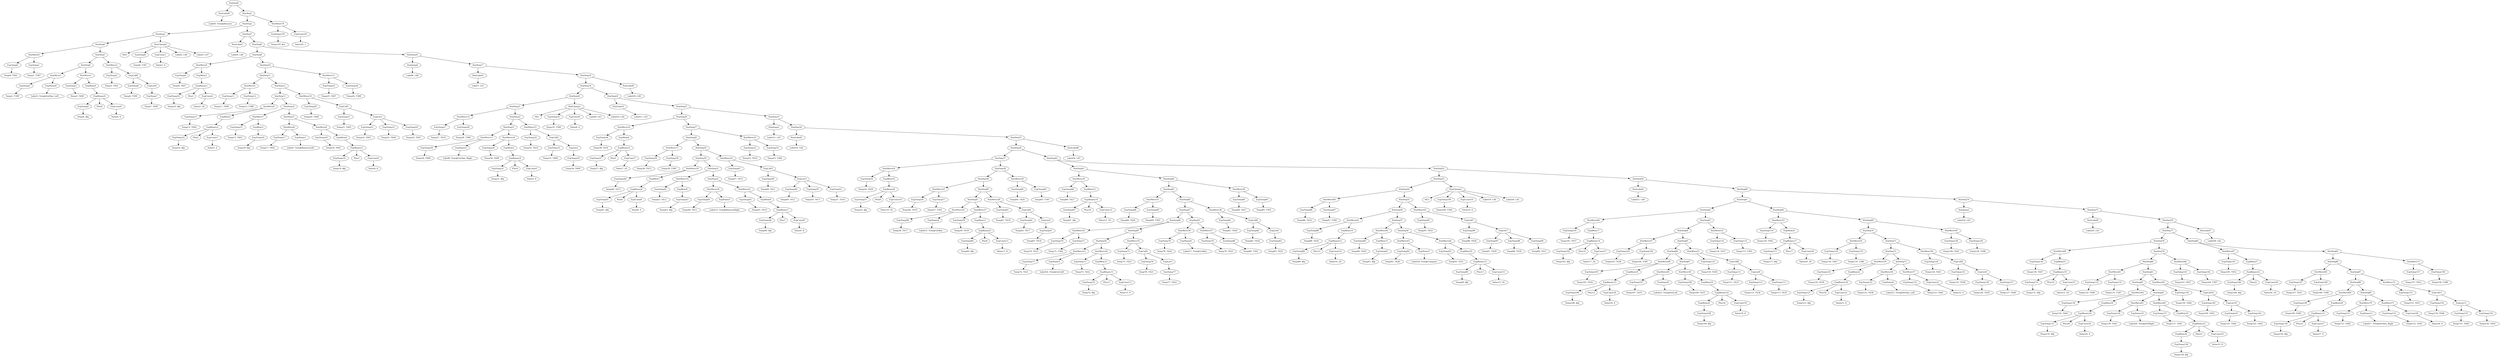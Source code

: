 digraph {
	ordering = out;
	ExpConst29 -> "Value29: 1";
	ExpTemp159 -> "Temp159: $rv";
	StatSeq1 -> StatSeq2;
	StatSeq1 -> StatMove74;
	StatLabel8 -> "Label29: L45";
	StatSeq76 -> StatSeq77;
	StatSeq76 -> StatLabel7;
	ExpTemp158 -> "Temp158: T398";
	ExpTemp157 -> "Temp157: T452";
	StatSeq85 -> StatSeq86;
	StatSeq85 -> StatMove73;
	ExpTemp156 -> "Temp156: T450";
	ExpList11 -> ExpTemp155;
	ExpList11 -> ExpTemp156;
	ExpCall11 -> ExpTemp154;
	ExpCall11 -> ExpList11;
	StatMove72 -> ExpTemp153;
	StatMove72 -> ExpCall11;
	ExpTemp153 -> "Temp153: T451";
	StatSeq87 -> StatSeq88;
	StatSeq87 -> StatMove72;
	StatSeq89 -> StatMove70;
	StatSeq89 -> StatMove71;
	StatMove70 -> ExpTemp151;
	StatMove70 -> ExpName11;
	StatSeq88 -> StatMove69;
	StatSeq88 -> StatSeq89;
	ExpMem28 -> ExpBinary23;
	ExpConst27 -> "Value27: 4";
	ExpBinary23 -> ExpTemp150;
	ExpBinary23 -> Plus23;
	ExpBinary23 -> ExpConst27;
	ExpTemp150 -> "Temp150: $fp";
	StatSeq86 -> StatMove68;
	StatSeq86 -> StatSeq87;
	ExpTemp147 -> "Temp147: T451";
	StatSeq84 -> StatMove67;
	StatSeq84 -> StatSeq85;
	ExpMem27 -> ExpBinary22;
	ExpConst26 -> "Value26: 24";
	ExpBinary22 -> ExpTemp146;
	ExpBinary22 -> Plus22;
	ExpBinary22 -> ExpConst26;
	StatMove67 -> ExpTemp145;
	StatMove67 -> ExpMem27;
	ExpTemp145 -> "Temp145: T452";
	StatSeq77 -> StatSeq78;
	StatSeq77 -> StatSeq84;
	ExpTemp144 -> "Temp144: T397";
	ExpTemp143 -> "Temp143: T447";
	StatSeq79 -> StatSeq80;
	StatSeq79 -> StatMove66;
	ExpConst12 -> "Value12: 16";
	StatSeq36 -> StatSeq37;
	StatSeq36 -> StatSeq42;
	StatMove26 -> ExpTemp58;
	StatMove26 -> ExpName4;
	StatSeq72 -> StatMove55;
	StatSeq72 -> StatSeq73;
	ExpTemp64 -> "Temp64: T420";
	ExpTemp63 -> "Temp63: T418";
	ExpTemp61 -> "Temp61: T419";
	ExpTemp0 -> "Temp0: T401";
	StatMove19 -> ExpTemp42;
	StatMove19 -> ExpMem8;
	StatSeq41 -> StatMove26;
	StatSeq41 -> StatMove27;
	StatMove74 -> ExpTemp159;
	StatMove74 -> ExpConst29;
	ExpTemp57 -> "Temp57: T391";
	StatSeq55 -> StatSeq56;
	StatSeq55 -> StatMove45;
	ExpTemp40 -> "Temp40: T413";
	ExpBinary3 -> ExpTemp19;
	ExpBinary3 -> Plus3;
	ExpBinary3 -> ExpConst4;
	ExpTemp140 -> "Temp140: T443";
	ExpTemp56 -> "Temp56: T419";
	ExpBinary8 -> ExpTemp55;
	ExpBinary8 -> Plus8;
	ExpBinary8 -> ExpConst10;
	ExpName4 -> "Label15: Tree@GetKey";
	StatSeq26 -> StatMove16;
	StatSeq26 -> StatSeq27;
	ExpConst5 -> "Value5: 8";
	ExpTemp55 -> "Temp55: $fp";
	ExpBinary21 -> ExpMem26;
	ExpBinary21 -> Plus21;
	ExpBinary21 -> ExpConst25;
	StatSeq29 -> StatSeq30;
	StatSeq29 -> StatMove22;
	ExpConst20 -> "Value20: 24";
	ExpBinary9 -> ExpTemp60;
	ExpBinary9 -> Plus9;
	ExpBinary9 -> ExpConst11;
	ExpBinary7 -> ExpTemp46;
	ExpBinary7 -> Plus7;
	ExpBinary7 -> ExpConst9;
	ExpBinary5 -> ExpTemp37;
	ExpBinary5 -> Plus5;
	ExpBinary5 -> ExpConst7;
	ExpTemp60 -> "Temp60: $fp";
	ExpName11 -> "Label27: Tree@SetHas_Right";
	ExpTemp46 -> "Temp46: $fp";
	ExpMem7 -> ExpBinary6;
	ExpConst13 -> "Value13: 4";
	StatMove21 -> ExpTemp45;
	StatMove21 -> ExpMem9;
	StatMove20 -> ExpTemp44;
	StatMove20 -> ExpName3;
	ExpMem8 -> ExpTemp43;
	ExpList6 -> ExpTemp83;
	StatSeq6 -> StatMove1;
	StatSeq6 -> StatMove2;
	StatMove25 -> ExpTemp56;
	StatMove25 -> ExpTemp57;
	StatMove48 -> ExpTemp105;
	StatMove48 -> ExpMem18;
	ExpTemp112 -> "Temp112: T434";
	StatMove18 -> ExpTemp40;
	StatMove18 -> ExpMem7;
	StatSeq63 -> StatSeq64;
	StatSeq63 -> StatMove52;
	ExpTemp67 -> "Temp67: $fp";
	StatSeq34 -> StatLabel4;
	StatSeq34 -> StatSeq35;
	StatSeq65 -> StatSeq66;
	StatSeq65 -> StatMove51;
	ExpTemp128 -> "Temp128: T442";
	StatSeq28 -> StatMove17;
	StatSeq28 -> StatSeq29;
	ExpName6 -> "Label17: Tree@GetKey";
	ExpConst16 -> "Value16: 0";
	StatMove28 -> ExpTemp61;
	StatMove28 -> ExpCall4;
	ExpTemp78 -> "Temp78: T424";
	ExpTemp38 -> "Temp38: T415";
	ExpTemp69 -> "Temp69: T393";
	ExpTemp49 -> "Temp49: T412";
	ExpTemp36 -> "Temp36: T416";
	StatSeq4 -> StatMove0;
	StatSeq4 -> StatSeq5;
	ExpMem0 -> ExpBinary0;
	ExpTemp50 -> "Temp50: T413";
	StatMove69 -> ExpTemp149;
	StatMove69 -> ExpMem28;
	StatSeq25 -> StatSeq26;
	StatSeq25 -> StatSeq33;
	StatSeq24 -> StatLabel3;
	StatSeq24 -> StatSeq25;
	StatSeq19 -> StatSeq20;
	StatSeq19 -> StatSeq24;
	StatSeq22 -> StatSeq23;
	StatSeq22 -> StatMove15;
	ExpTemp126 -> "Temp126: T439";
	StatCJump1 -> NE1;
	StatCJump1 -> ExpTemp35;
	StatCJump1 -> ExpConst6;
	StatCJump1 -> "Label9: L43";
	StatCJump1 -> "Label10: L44";
	ExpTemp34 -> "Temp34: T409";
	ExpCall2 -> ExpTemp33;
	ExpCall2 -> ExpList2;
	ExpTemp17 -> "Temp17: T402";
	StatMove3 -> ExpTemp5;
	StatMove3 -> ExpCall0;
	ExpBinary2 -> ExpTemp14;
	ExpBinary2 -> Plus2;
	ExpBinary2 -> ExpConst3;
	ExpMem16 -> ExpBinary13;
	ExpMem5 -> ExpBinary4;
	StatSeq44 -> StatSeq45;
	StatSeq44 -> StatMove39;
	ExpMem22 -> ExpBinary18;
	StatMove22 -> ExpTemp47;
	StatMove22 -> ExpCall3;
	ExpBinary12 -> ExpTemp89;
	ExpBinary12 -> Plus12;
	ExpBinary12 -> ExpConst14;
	ExpTemp135 -> "Temp135: $fp";
	ExpTemp3 -> "Temp3: T400";
	ExpMem6 -> ExpBinary5;
	StatSeq37 -> StatMove24;
	StatSeq37 -> StatSeq38;
	ExpBinary18 -> ExpTemp121;
	ExpBinary18 -> Plus18;
	ExpBinary18 -> ExpConst21;
	ExpTemp13 -> "Temp13: T404";
	ExpMem1 -> ExpBinary1;
	StatMove15 -> ExpTemp32;
	StatMove15 -> ExpCall2;
	ExpTemp72 -> "Temp72: T421";
	ExpBinary1 -> ExpTemp10;
	ExpBinary1 -> Plus1;
	ExpBinary1 -> ExpConst2;
	StatMove40 -> ExpTemp86;
	StatMove40 -> ExpTemp87;
	StatSeq2 -> StatSeq3;
	StatSeq2 -> StatSeq7;
	ExpTemp66 -> "Temp66: T427";
	StatLabel4 -> "Label14: L44";
	StatSeq35 -> StatSeq36;
	StatSeq35 -> StatLabel8;
	StatSeq23 -> StatMove13;
	StatSeq23 -> StatMove14;
	StatSeq3 -> StatSeq4;
	StatSeq3 -> StatCJump0;
	StatSeq15 -> StatMove8;
	StatSeq15 -> StatMove9;
	StatSeq33 -> StatJump1;
	StatSeq33 -> StatSeq34;
	ExpTemp62 -> "Temp62: T417";
	ExpList0 -> ExpTemp7;
	ExpConst22 -> "Value22: 0";
	StatMove34 -> ExpTemp73;
	StatMove34 -> ExpMem13;
	ExpTemp129 -> "Temp129: T396";
	StatSeq32 -> StatMove20;
	StatSeq32 -> StatMove21;
	ExpTemp28 -> "Temp28: T389";
	StatSeq64 -> StatMove47;
	StatSeq64 -> StatSeq65;
	ExpTemp58 -> "Temp58: T417";
	ExpTemp97 -> "Temp97: T429";
	ExpBinary20 -> ExpTemp135;
	ExpBinary20 -> Plus20;
	ExpBinary20 -> ExpConst24;
	ExpMem10 -> ExpBinary8;
	StatMove73 -> ExpTemp157;
	StatMove73 -> ExpTemp158;
	StatJump2 -> "Label24: L42";
	ExpTemp2 -> "Temp2: T399";
	StatMove2 -> ExpTemp3;
	StatMove2 -> ExpMem0;
	ExpName2 -> "Label8: Tree@GetHas_Right";
	StatMove17 -> ExpTemp38;
	StatMove17 -> ExpTemp39;
	ExpConst2 -> "Value2: 24";
	StatSeq8 -> StatSeq9;
	StatSeq8 -> StatSeq16;
	ExpTemp43 -> "Temp43: $fp";
	ExpTemp7 -> "Temp7: T400";
	ExpList7 -> ExpTemp97;
	ExpList7 -> ExpTemp98;
	ExpList7 -> ExpTemp99;
	StatMove7 -> ExpTemp15;
	StatMove7 -> ExpMem3;
	ExpTemp4 -> "Temp4: $fp";
	StatSeq12 -> StatSeq13;
	StatSeq12 -> StatMove10;
	ExpBinary10 -> ExpTemp67;
	ExpBinary10 -> Plus10;
	ExpBinary10 -> ExpConst12;
	StatMove30 -> ExpTemp66;
	StatMove30 -> ExpMem12;
	StatMove50 -> ExpTemp108;
	StatMove50 -> ExpMem19;
	StatSeq20 -> StatSeq21;
	StatSeq20 -> StatCJump1;
	ExpBinary15 -> ExpTemp106;
	ExpBinary15 -> Plus15;
	ExpBinary15 -> ExpConst18;
	StatSeq11 -> StatMove5;
	StatSeq11 -> StatSeq12;
	ExpMem2 -> ExpBinary2;
	StatSeq42 -> StatSeq43;
	StatSeq42 -> StatSeq52;
	StatSeq9 -> StatMove4;
	StatSeq9 -> StatSeq10;
	ExpCall0 -> ExpTemp6;
	ExpCall0 -> ExpList0;
	ExpMem11 -> ExpBinary9;
	StatMove14 -> ExpTemp30;
	StatMove14 -> ExpMem5;
	ExpName8 -> "Label22: Tree@SetLeft";
	StatJump1 -> "Label13: L45";
	ExpTemp47 -> "Temp47: T415";
	ExpList4 -> ExpTemp63;
	ExpTemp27 -> "Temp27: T410";
	ExpTemp89 -> "Temp89: $fp";
	ExpTemp35 -> "Temp35: T389";
	ExpTemp12 -> "Temp12: T388";
	ExpTemp33 -> "Temp33: T408";
	ExpTemp100 -> "Temp100: T394";
	ExpBinary0 -> ExpTemp4;
	ExpBinary0 -> Plus0;
	ExpBinary0 -> ExpConst0;
	ExpTemp8 -> "Temp8: T387";
	ExpConst11 -> "Value11: 8";
	ExpTemp80 -> "Temp80: T392";
	StatMove54 -> ExpTemp118;
	StatMove54 -> ExpTemp119;
	ExpTemp18 -> "Temp18: T405";
	ExpTemp109 -> "Temp109: $fp";
	ExpConst7 -> "Value7: 24";
	ExpTemp21 -> "Temp21: T402";
	ExpTemp42 -> "Temp42: T412";
	ExpTemp31 -> "Temp31: $fp";
	ExpTemp24 -> "Temp24: T405";
	StatSeq27 -> StatSeq28;
	StatSeq27 -> StatMove23;
	ExpList5 -> ExpTemp77;
	ExpList9 -> ExpTemp126;
	ExpList9 -> ExpTemp127;
	StatSeq5 -> StatSeq6;
	StatSeq5 -> StatMove3;
	StatSeq30 -> StatMove18;
	StatSeq30 -> StatSeq31;
	StatLabel0 -> "Label0: Tree@Remove";
	ExpTemp74 -> "Temp74: $fp";
	StatMove45 -> ExpTemp95;
	StatMove45 -> ExpCall7;
	StatSeq67 -> StatMove49;
	StatSeq67 -> StatMove50;
	ExpConst24 -> "Value24: 4";
	ExpTemp19 -> "Temp19: $fp";
	StatSeq17 -> StatLabel2;
	StatSeq17 -> StatSeq18;
	ExpTemp14 -> "Temp14: $fp";
	ExpTemp76 -> "Temp76: T421";
	StatLabel6 -> "Label25: L41";
	ExpTemp65 -> "Temp65: T391";
	StatMove29 -> ExpTemp64;
	StatMove29 -> ExpTemp65;
	ExpBinary4 -> ExpTemp31;
	ExpBinary4 -> Plus4;
	ExpBinary4 -> ExpConst5;
	ExpTemp1 -> "Temp1: T387";
	StatMove55 -> ExpTemp120;
	StatMove55 -> ExpMem22;
	StatSeq0 -> StatLabel0;
	StatSeq0 -> StatSeq1;
	StatSeq31 -> StatMove19;
	StatSeq31 -> StatSeq32;
	ExpTemp11 -> "Temp11: T406";
	ExpList2 -> ExpTemp34;
	StatSeq69 -> StatSeq70;
	StatSeq69 -> StatMove59;
	ExpConst21 -> "Value21: 4";
	ExpTemp22 -> "Temp22: T403";
	StatMove27 -> ExpTemp59;
	StatMove27 -> ExpMem11;
	ExpTemp99 -> "Temp99: T431";
	StatMove12 -> ExpTemp27;
	StatMove12 -> ExpTemp28;
	ExpTemp15 -> "Temp15: T403";
	StatMove62 -> ExpTemp134;
	StatMove62 -> ExpMem24;
	StatSeq14 -> StatMove7;
	StatSeq14 -> StatSeq15;
	ExpName3 -> "Label12: Tree@RemoveRight";
	ExpMem13 -> ExpBinary11;
	ExpName1 -> "Label5: Tree@RemoveLeft";
	ExpTemp16 -> "Temp16: $fp";
	StatSeq52 -> StatSeq53;
	StatSeq52 -> StatSeq59;
	StatMove65 -> ExpTemp139;
	StatMove65 -> ExpCall10;
	StatMove8 -> ExpTemp17;
	StatMove8 -> ExpName1;
	StatSeq13 -> StatMove6;
	StatSeq13 -> StatSeq14;
	ExpTemp45 -> "Temp45: T414";
	ExpTemp114 -> "Temp114: T437";
	ExpTemp48 -> "Temp48: T411";
	StatMove9 -> ExpTemp18;
	StatMove9 -> ExpMem4;
	ExpConst1 -> "Value1: 0";
	StatMove4 -> ExpTemp9;
	StatMove4 -> ExpMem1;
	ExpConst4 -> "Value4: 8";
	ExpMem4 -> ExpBinary3;
	StatSeq21 -> StatMove12;
	StatSeq21 -> StatSeq22;
	ExpConst10 -> "Value10: 20";
	ExpTemp32 -> "Temp32: T410";
	StatMove71 -> ExpTemp152;
	StatMove71 -> ExpConst28;
	ExpConst8 -> "Value8: 4";
	ExpName0 -> "Label1: Tree@GetHas_Left";
	ExpTemp139 -> "Temp139: T446";
	ExpTemp77 -> "Temp77: T422";
	ExpMem19 -> ExpBinary16;
	ExpTemp44 -> "Temp44: T411";
	StatMove11 -> ExpTemp25;
	StatMove11 -> ExpTemp26;
	StatJump0 -> "Label6: L48";
	ExpTemp111 -> "Temp111: T433";
	ExpTemp25 -> "Temp25: T407";
	StatSeq40 -> StatSeq41;
	StatSeq40 -> StatMove28;
	ExpTemp41 -> "Temp41: $fp";
	StatMove39 -> ExpTemp84;
	StatMove39 -> ExpTemp85;
	ExpTemp93 -> "Temp93: T431";
	ExpTemp26 -> "Temp26: T388";
	StatSeq7 -> StatLabel1;
	StatSeq7 -> StatSeq8;
	ExpTemp20 -> "Temp20: T406";
	ExpTemp81 -> "Temp81: T426";
	ExpConst9 -> "Value9: 8";
	ExpConst3 -> "Value3: 4";
	StatSeq16 -> StatJump0;
	StatSeq16 -> StatSeq17;
	ExpConst14 -> "Value14: 20";
	ExpTemp120 -> "Temp120: T439";
	StatMove5 -> ExpTemp11;
	StatMove5 -> ExpTemp12;
	StatLabel2 -> "Label7: L47";
	StatSeq10 -> StatSeq11;
	StatSeq10 -> StatMove11;
	ExpTemp130 -> "Temp130: T447";
	StatMove13 -> ExpTemp29;
	StatMove13 -> ExpName2;
	ExpMem12 -> ExpBinary10;
	StatSeq80 -> StatMove61;
	StatSeq80 -> StatSeq81;
	StatSeq43 -> StatMove30;
	StatSeq43 -> StatSeq44;
	StatMove36 -> ExpTemp78;
	StatMove36 -> ExpName6;
	ExpList3 -> ExpTemp49;
	ExpList3 -> ExpTemp50;
	ExpList3 -> ExpTemp51;
	ExpTemp68 -> "Temp68: T426";
	StatMove31 -> ExpTemp68;
	StatMove31 -> ExpTemp69;
	ExpTemp70 -> "Temp70: T423";
	ExpTemp71 -> "Temp71: T392";
	StatSeq48 -> StatMove32;
	StatSeq48 -> StatSeq49;
	StatMove33 -> ExpTemp72;
	StatMove33 -> ExpName5;
	ExpName5 -> "Label16: Tree@GetLeft";
	StatMove24 -> ExpTemp54;
	StatMove24 -> ExpMem10;
	ExpTemp106 -> "Temp106: $fp";
	StatSeq83 -> StatMove63;
	StatSeq83 -> StatMove64;
	StatSeq50 -> StatMove33;
	StatSeq50 -> StatMove34;
	StatMove64 -> ExpTemp137;
	StatMove64 -> ExpMem25;
	ExpTemp73 -> "Temp73: T422";
	StatLabel7 -> "Label28: L42";
	ExpTemp94 -> "Temp94: $fp";
	ExpTemp9 -> "Temp9: T407";
	ExpList1 -> ExpTemp22;
	ExpList1 -> ExpTemp23;
	ExpList1 -> ExpTemp24;
	ExpBinary11 -> ExpTemp74;
	ExpBinary11 -> Plus11;
	ExpBinary11 -> ExpConst13;
	ExpTemp125 -> "Temp125: T438";
	StatMove23 -> ExpTemp52;
	StatMove23 -> ExpTemp53;
	StatSeq49 -> StatSeq50;
	StatSeq49 -> StatMove35;
	ExpList8 -> ExpTemp112;
	ExpList8 -> ExpTemp113;
	StatMove35 -> ExpTemp75;
	StatMove35 -> ExpCall5;
	ExpCall5 -> ExpTemp76;
	ExpCall5 -> ExpList5;
	ExpTemp107 -> "Temp107: T433";
	StatSeq47 -> StatSeq48;
	StatSeq47 -> StatSeq51;
	ExpTemp82 -> "Temp82: T424";
	StatSeq51 -> StatMove36;
	StatSeq51 -> StatMove37;
	StatMove41 -> ExpTemp88;
	StatMove41 -> ExpMem14;
	ExpTemp105 -> "Temp105: T434";
	ExpBinary14 -> ExpTemp102;
	ExpBinary14 -> Plus14;
	ExpBinary14 -> ExpConst17;
	ExpTemp79 -> "Temp79: T425";
	ExpTemp86 -> "Temp86: T432";
	StatMove37 -> ExpTemp79;
	StatMove37 -> ExpTemp80;
	ExpTemp121 -> "Temp121: $fp";
	ExpCall6 -> ExpTemp82;
	ExpCall6 -> ExpList6;
	ExpTemp83 -> "Temp83: T425";
	ExpTemp84 -> "Temp84: T427";
	ExpTemp85 -> "Temp85: T393";
	ExpConst0 -> "Value0: 8";
	StatSeq54 -> StatMove40;
	StatSeq54 -> StatSeq55;
	ExpConst15 -> "Value15: 16";
	ExpTemp88 -> "Temp88: T430";
	ExpCall9 -> ExpTemp125;
	ExpCall9 -> ExpList9;
	StatSeq56 -> StatMove41;
	StatSeq56 -> StatSeq57;
	ExpTemp103 -> "Temp103: T436";
	ExpTemp90 -> "Temp90: T429";
	StatMove42 -> ExpTemp90;
	StatMove42 -> ExpMem15;
	StatMove66 -> ExpTemp143;
	StatMove66 -> ExpTemp144;
	ExpTemp91 -> "Temp91: $fp";
	ExpTemp154 -> "Temp154: T448";
	ExpTemp104 -> "Temp104: T395";
	ExpMem15 -> ExpTemp91;
	ExpCall3 -> ExpTemp48;
	ExpCall3 -> ExpList3;
	StatSeq57 -> StatMove42;
	StatSeq57 -> StatSeq58;
	ExpTemp148 -> "Temp148: T398";
	ExpTemp92 -> "Temp92: T428";
	ExpTemp146 -> "Temp146: $fp";
	StatMove43 -> ExpTemp92;
	StatMove43 -> ExpName7;
	ExpName7 -> "Label18: Tree@Compare";
	ExpTemp6 -> "Temp6: T399";
	ExpTemp75 -> "Temp75: T423";
	StatSeq71 -> StatSeq72;
	StatSeq71 -> StatMove58;
	ExpTemp149 -> "Temp149: T449";
	ExpTemp10 -> "Temp10: $fp";
	StatSeq58 -> StatMove43;
	StatSeq58 -> StatMove44;
	ExpTemp87 -> "Temp87: T394";
	ExpTemp116 -> "Temp116: T442";
	ExpTemp52 -> "Temp52: T416";
	ExpTemp37 -> "Temp37: $fp";
	StatMove44 -> ExpTemp93;
	StatMove44 -> ExpMem16;
	ExpBinary13 -> ExpTemp94;
	ExpBinary13 -> Plus13;
	ExpBinary13 -> ExpConst15;
	ExpTemp51 -> "Temp51: T414";
	StatMove38 -> ExpTemp81;
	StatMove38 -> ExpCall6;
	ExpTemp39 -> "Temp39: T390";
	ExpTemp95 -> "Temp95: T432";
	ExpMem25 -> ExpBinary21;
	ExpCall7 -> ExpTemp96;
	ExpCall7 -> ExpList7;
	ExpTemp98 -> "Temp98: T430";
	ExpTemp29 -> "Temp29: T408";
	StatSeq53 -> StatSeq54;
	StatSeq53 -> StatCJump2;
	StatLabel9 -> "Label30: L48";
	ExpTemp59 -> "Temp59: T418";
	StatMove53 -> ExpTemp116;
	StatMove53 -> ExpMem21;
	StatCJump2 -> NE2;
	StatCJump2 -> ExpTemp100;
	StatCJump2 -> ExpConst16;
	StatCJump2 -> "Label19: L40";
	StatCJump2 -> "Label20: L41";
	StatLabel5 -> "Label21: L40";
	StatSeq59 -> StatLabel5;
	StatSeq59 -> StatSeq60;
	StatMove52 -> ExpTemp114;
	StatMove52 -> ExpTemp115;
	ExpTemp101 -> "Temp101: T437";
	ExpConst25 -> "Value25: 8";
	StatMove46 -> ExpTemp101;
	StatMove46 -> ExpMem17;
	ExpConst17 -> "Value17: 24";
	StatSeq61 -> StatSeq62;
	StatSeq61 -> StatSeq68;
	StatMove51 -> ExpTemp110;
	StatMove51 -> ExpCall8;
	ExpCall1 -> ExpTemp21;
	ExpCall1 -> ExpList1;
	ExpMem17 -> ExpBinary14;
	StatSeq62 -> StatMove46;
	StatSeq62 -> StatSeq63;
	StatMove47 -> ExpTemp103;
	StatMove47 -> ExpTemp104;
	ExpConst18 -> "Value18: 4";
	ExpMem18 -> ExpBinary15;
	ExpTemp152 -> "Temp152: T450";
	StatSeq66 -> StatMove48;
	StatSeq66 -> StatSeq67;
	StatLabel3 -> "Label11: L43";
	ExpCall4 -> ExpTemp62;
	ExpCall4 -> ExpList4;
	StatMove49 -> ExpTemp107;
	StatMove49 -> ExpName8;
	ExpTemp108 -> "Temp108: T435";
	ExpTemp155 -> "Temp155: T449";
	ExpMem20 -> ExpTemp109;
	ExpTemp53 -> "Temp53: T390";
	ExpBinary16 -> ExpMem20;
	ExpBinary16 -> Plus16;
	ExpBinary16 -> ExpConst19;
	StatMove0 -> ExpTemp0;
	StatMove0 -> ExpTemp1;
	ExpConst19 -> "Value19: 8";
	ExpTemp110 -> "Temp110: T436";
	StatMove10 -> ExpTemp20;
	StatMove10 -> ExpCall1;
	ExpName9 -> "Label23: Tree@SetHas_Left";
	ExpConst6 -> "Value6: 0";
	ExpTemp54 -> "Temp54: T420";
	ExpCall8 -> ExpTemp111;
	ExpCall8 -> ExpList8;
	ExpTemp113 -> "Temp113: T435";
	ExpTemp115 -> "Temp115: T395";
	ExpMem3 -> ExpTemp16;
	StatSeq39 -> StatMove25;
	StatSeq39 -> StatSeq40;
	ExpTemp117 -> "Temp117: $fp";
	ExpTemp123 -> "Temp123: T440";
	StatMove1 -> ExpTemp2;
	StatMove1 -> ExpName0;
	ExpBinary17 -> ExpTemp117;
	ExpBinary17 -> Plus17;
	ExpBinary17 -> ExpConst20;
	ExpMem21 -> ExpBinary17;
	StatSeq38 -> StatSeq39;
	StatSeq38 -> StatMove29;
	ExpConst23 -> "Value23: 24";
	ExpTemp118 -> "Temp118: T441";
	ExpTemp119 -> "Temp119: T396";
	StatSeq70 -> StatMove54;
	StatSeq70 -> StatSeq71;
	ExpTemp122 -> "Temp122: T438";
	StatMove56 -> ExpTemp122;
	StatMove56 -> ExpName9;
	StatSeq73 -> StatMove56;
	StatSeq73 -> StatMove57;
	StatMove57 -> ExpTemp123;
	StatMove57 -> ExpConst22;
	ExpTemp124 -> "Temp124: T441";
	ExpTemp23 -> "Temp23: T404";
	ExpTemp127 -> "Temp127: T440";
	ExpTemp30 -> "Temp30: T409";
	StatSeq75 -> StatLabel6;
	StatSeq75 -> StatSeq76;
	StatMove59 -> ExpTemp128;
	StatMove59 -> ExpTemp129;
	ExpTemp151 -> "Temp151: T448";
	StatMove16 -> ExpTemp36;
	StatMove16 -> ExpMem6;
	StatSeq60 -> StatSeq61;
	StatSeq60 -> StatSeq74;
	StatSeq74 -> StatJump2;
	StatSeq74 -> StatSeq75;
	StatMove60 -> ExpTemp130;
	StatMove60 -> ExpMem23;
	StatMove6 -> ExpTemp13;
	StatMove6 -> ExpMem2;
	ExpTemp131 -> "Temp131: $fp";
	StatMove63 -> ExpTemp136;
	StatMove63 -> ExpName10;
	ExpBinary19 -> ExpTemp131;
	ExpBinary19 -> Plus19;
	ExpBinary19 -> ExpConst23;
	ExpMem9 -> ExpBinary7;
	ExpMem23 -> ExpBinary19;
	ExpConst28 -> "Value28: 0";
	StatCJump0 -> NE0;
	StatCJump0 -> ExpTemp8;
	StatCJump0 -> ExpConst1;
	StatCJump0 -> "Label2: L46";
	StatCJump0 -> "Label3: L47";
	StatSeq78 -> StatMove60;
	StatSeq78 -> StatSeq79;
	ExpTemp132 -> "Temp132: T446";
	StatMove61 -> ExpTemp132;
	StatMove61 -> ExpTemp133;
	StatMove68 -> ExpTemp147;
	StatMove68 -> ExpTemp148;
	ExpMem24 -> ExpBinary20;
	ExpTemp5 -> "Temp5: T401";
	ExpTemp133 -> "Temp133: T397";
	ExpTemp134 -> "Temp134: T444";
	StatSeq82 -> StatMove62;
	StatSeq82 -> StatSeq83;
	ExpTemp136 -> "Temp136: T443";
	StatSeq18 -> StatSeq19;
	StatSeq18 -> StatLabel9;
	ExpBinary6 -> ExpTemp41;
	ExpBinary6 -> Plus6;
	ExpBinary6 -> ExpConst8;
	ExpName10 -> "Label26: Tree@SetRight";
	StatSeq46 -> StatSeq47;
	StatSeq46 -> StatMove38;
	ExpTemp137 -> "Temp137: T445";
	StatMove32 -> ExpTemp70;
	StatMove32 -> ExpTemp71;
	ExpTemp102 -> "Temp102: $fp";
	StatMove58 -> ExpTemp124;
	StatMove58 -> ExpCall9;
	ExpTemp138 -> "Temp138: $fp";
	ExpMem26 -> ExpTemp138;
	ExpTemp96 -> "Temp96: T428";
	ExpCall10 -> ExpTemp140;
	ExpCall10 -> ExpList10;
	StatSeq81 -> StatSeq82;
	StatSeq81 -> StatMove65;
	ExpMem14 -> ExpBinary12;
	ExpTemp141 -> "Temp141: T444";
	StatLabel1 -> "Label4: L46";
	StatSeq45 -> StatMove31;
	StatSeq45 -> StatSeq46;
	ExpList10 -> ExpTemp141;
	ExpList10 -> ExpTemp142;
	StatSeq68 -> StatMove53;
	StatSeq68 -> StatSeq69;
	ExpTemp142 -> "Temp142: T445";
}

